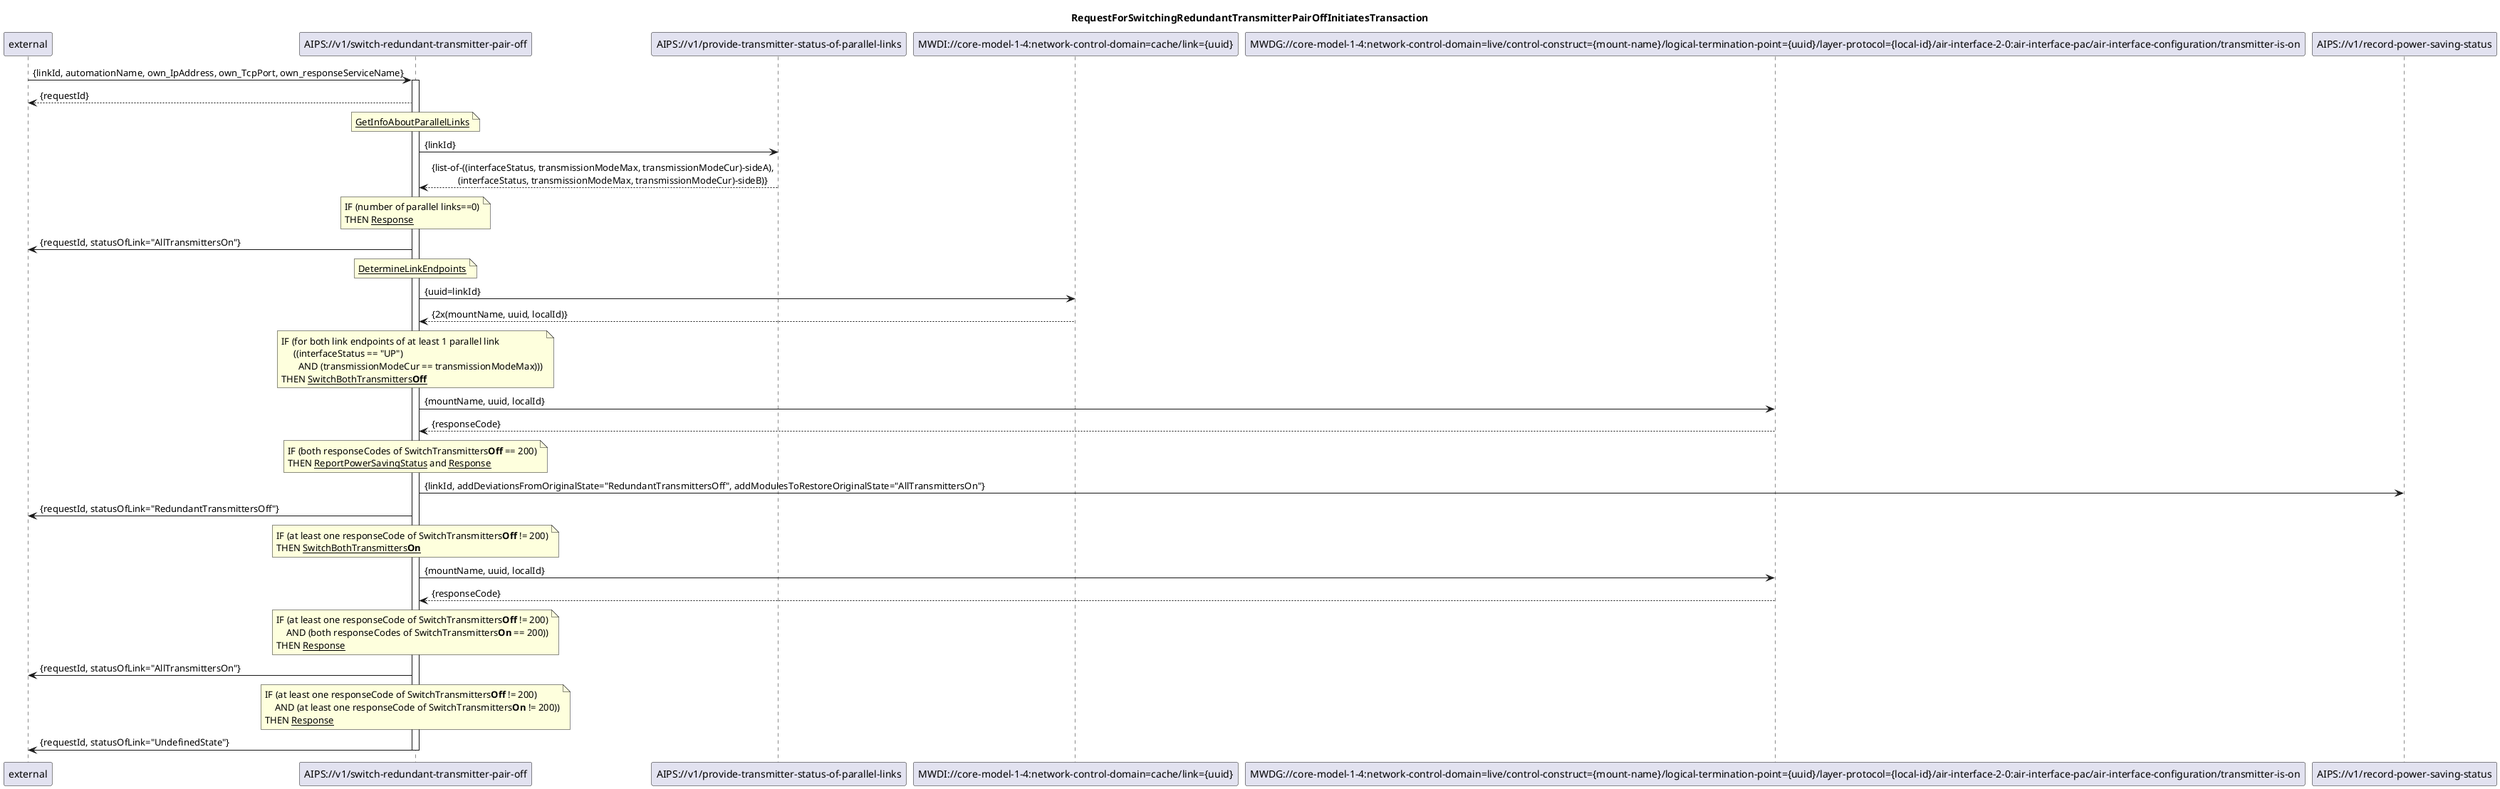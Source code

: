 @startuml 500_switchRedundantTransmitterPairOff
skinparam responseMessageBelowArrow true

title
RequestForSwitchingRedundantTransmitterPairOffInitiatesTransaction
end title

participant "external" as requestor
participant "AIPS://v1/switch-redundant-transmitter-pair-off" as rto
participant "AIPS://v1/provide-transmitter-status-of-parallel-links" as provideStatus
participant "MWDI://core-model-1-4:network-control-domain=cache/link={uuid}" as resolveAddress
participant "MWDG://core-model-1-4:network-control-domain=live/control-construct={mount-name}/logical-termination-point={uuid}/layer-protocol={local-id}/air-interface-2-0:air-interface-pac/air-interface-configuration/transmitter-is-on" as mwgw
participant "AIPS://v1/record-power-saving-status" as recordStatus
'participant "AIPS://<alarm-service-to-be-specified>" as alarm

requestor -> rto: {linkId, automationName, own_IpAddress, own_TcpPort, own_responseServiceName}
activate rto
rto --> requestor: {requestId}

note over rto
  <u>GetInfoAboutParallelLinks</u>
end note
rto -> provideStatus: {linkId}
provideStatus --> rto: {list-of-((interfaceStatus, transmissionModeMax, transmissionModeCur)-sideA),\n           (interfaceStatus, transmissionModeMax, transmissionModeCur)-sideB)}

note over rto
  IF (number of parallel links==0)
  THEN <u>Response</u>
end note
rto -> requestor: {requestId, statusOfLink="AllTransmittersOn"}

note over rto
  <u>DetermineLinkEndpoints</u>
end note
rto -> resolveAddress: {uuid=linkId}
resolveAddress --> rto: {2x(mountName, uuid, localId)}

note over rto
  IF (for both link endpoints of at least 1 parallel link
       ((interfaceStatus == "UP") 
         AND (transmissionModeCur == transmissionModeMax)))
  THEN <u>SwitchBothTransmitters<b>Off</b></u>
end note
rto -> mwgw: {mountName, uuid, localId}
mwgw --> rto: {responseCode}

note over rto
  IF (both responseCodes of SwitchTransmitters<b>Off</b> == 200)
  THEN <u>ReportPowerSavingStatus</u> and <u>Response</u>
end note 
rto -> recordStatus: {linkId, addDeviationsFromOriginalState="RedundantTransmittersOff", addModulesToRestoreOriginalState="AllTransmittersOn"}

rto -> requestor: {requestId, statusOfLink="RedundantTransmittersOff"}

note over rto
  IF (at least one responseCode of SwitchTransmitters<b>Off</b> != 200)
  THEN <u>SwitchBothTransmitters<b>On</b></u>
end note
rto -> mwgw: {mountName, uuid, localId}
mwgw --> rto: {responseCode}

note over rto
  IF (at least one responseCode of SwitchTransmitters<b>Off</b> != 200)
      AND (both responseCodes of SwitchTransmitters<b>On</b> == 200))
  THEN <u>Response</u>
end note

rto -> requestor: {requestId, statusOfLink="AllTransmittersOn"}

'alarms to be added with later release version
'note over rto
'  IF (at least one responseCode of SwitchTransmitters<b>Off</b> != 200)
'      AND (at least one responseCode of SwitchTransmitters<b>On</b> != 200))
'  THEN <u>ReportAlarm</u> and <u>Response</u>
'end note 
'rto -> alarm: {<i>to be specified</i>}

note over rto
  IF (at least one responseCode of SwitchTransmitters<b>Off</b> != 200)
      AND (at least one responseCode of SwitchTransmitters<b>On</b> != 200))
  THEN <u>Response</u>
end note

rto -> requestor: {requestId, statusOfLink="UndefinedState"}


deactivate rto 

@enduml
